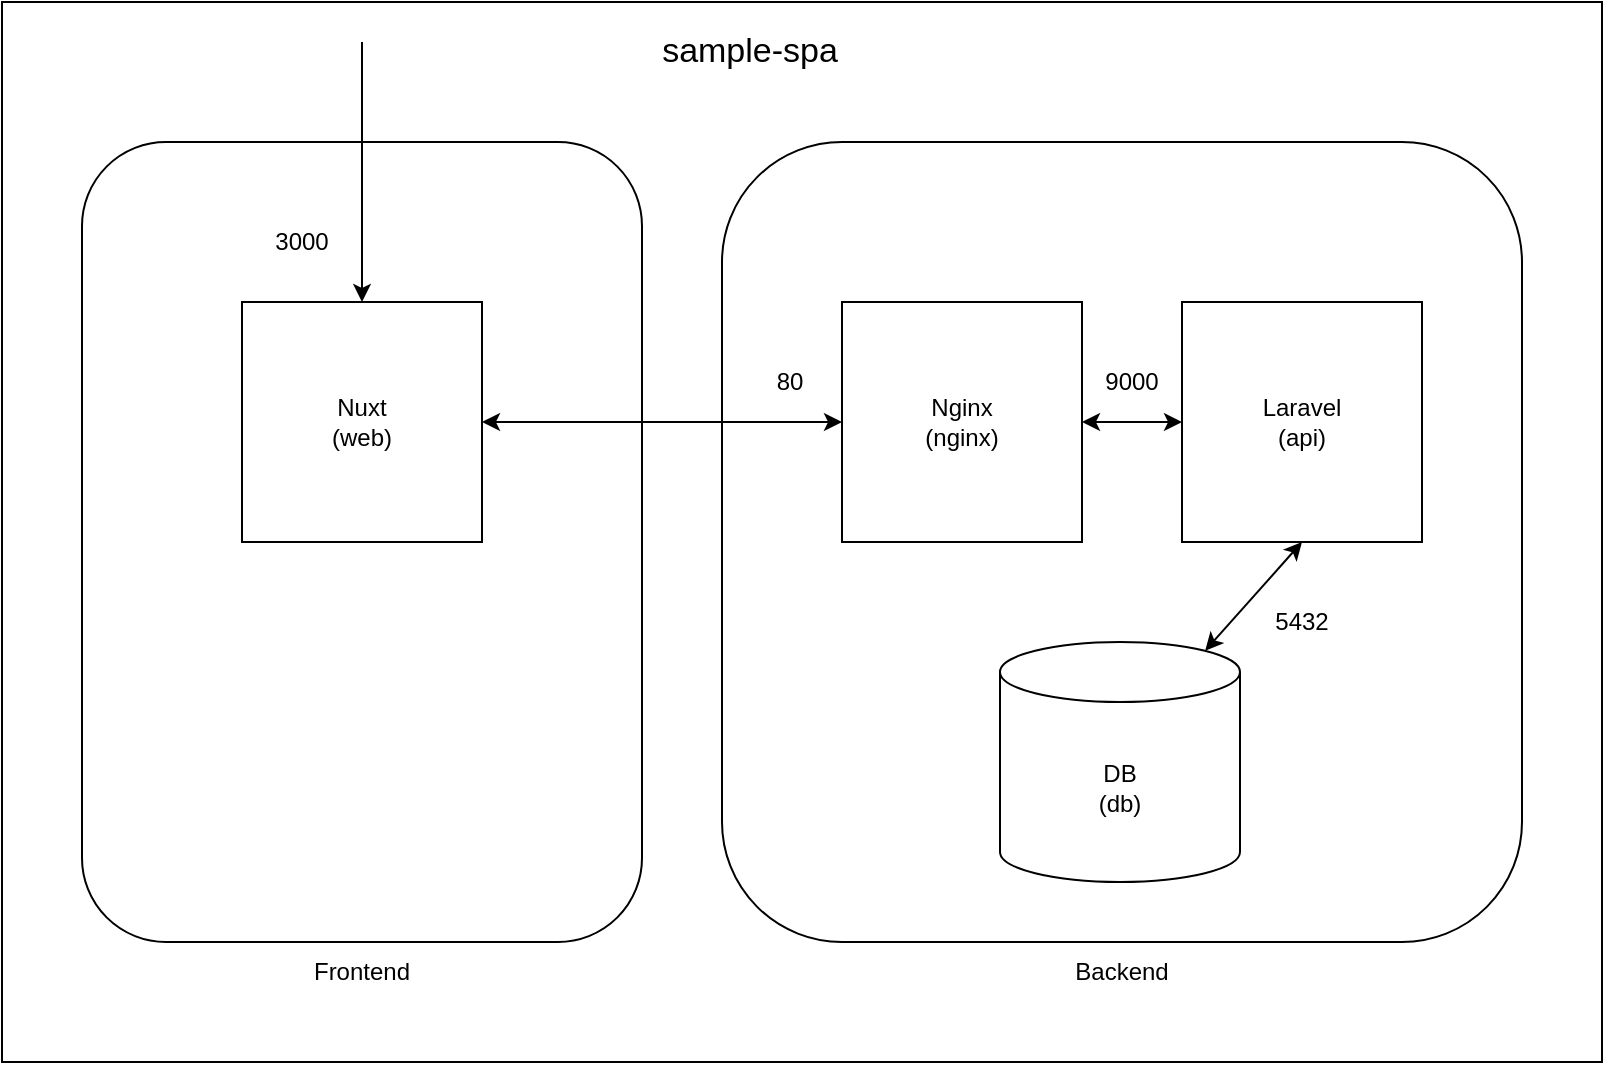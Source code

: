 <mxfile version="13.8.0" type="github">
  <diagram id="dC51po_1LfpkDQlABEKm" name="Page-1">
    <mxGraphModel dx="1554" dy="914" grid="1" gridSize="10" guides="1" tooltips="1" connect="1" arrows="1" fold="1" page="1" pageScale="1" pageWidth="827" pageHeight="1169" math="0" shadow="0">
      <root>
        <mxCell id="0" />
        <mxCell id="1" parent="0" />
        <mxCell id="I0QAku0UB8bVVIkJYyCx-20" value="" style="rounded=0;whiteSpace=wrap;html=1;" parent="1" vertex="1">
          <mxGeometry x="40" y="90" width="800" height="530" as="geometry" />
        </mxCell>
        <mxCell id="I0QAku0UB8bVVIkJYyCx-11" value="" style="rounded=1;whiteSpace=wrap;html=1;" parent="1" vertex="1">
          <mxGeometry x="400" y="160" width="400" height="400" as="geometry" />
        </mxCell>
        <mxCell id="I0QAku0UB8bVVIkJYyCx-9" value="" style="rounded=1;whiteSpace=wrap;html=1;" parent="1" vertex="1">
          <mxGeometry x="80" y="160" width="280" height="400" as="geometry" />
        </mxCell>
        <mxCell id="I0QAku0UB8bVVIkJYyCx-1" value="Nuxt&lt;br&gt;(web)" style="whiteSpace=wrap;html=1;aspect=fixed;" parent="1" vertex="1">
          <mxGeometry x="160" y="240" width="120" height="120" as="geometry" />
        </mxCell>
        <mxCell id="I0QAku0UB8bVVIkJYyCx-2" value="Nginx&lt;br&gt;(nginx)" style="whiteSpace=wrap;html=1;aspect=fixed;" parent="1" vertex="1">
          <mxGeometry x="460" y="240" width="120" height="120" as="geometry" />
        </mxCell>
        <mxCell id="I0QAku0UB8bVVIkJYyCx-3" value="DB&lt;br&gt;(db)" style="shape=cylinder3;whiteSpace=wrap;html=1;boundedLbl=1;backgroundOutline=1;size=15;" parent="1" vertex="1">
          <mxGeometry x="539" y="410" width="120" height="120" as="geometry" />
        </mxCell>
        <mxCell id="I0QAku0UB8bVVIkJYyCx-4" value="Laravel&lt;br&gt;(api)" style="whiteSpace=wrap;html=1;aspect=fixed;" parent="1" vertex="1">
          <mxGeometry x="630" y="240" width="120" height="120" as="geometry" />
        </mxCell>
        <mxCell id="I0QAku0UB8bVVIkJYyCx-7" value="" style="endArrow=classic;html=1;entryX=0.5;entryY=0;entryDx=0;entryDy=0;" parent="1" target="I0QAku0UB8bVVIkJYyCx-1" edge="1">
          <mxGeometry width="50" height="50" relative="1" as="geometry">
            <mxPoint x="220" y="110" as="sourcePoint" />
            <mxPoint x="260" y="160" as="targetPoint" />
          </mxGeometry>
        </mxCell>
        <mxCell id="I0QAku0UB8bVVIkJYyCx-8" value="3000" style="text;html=1;strokeColor=none;fillColor=none;align=center;verticalAlign=middle;whiteSpace=wrap;rounded=0;" parent="1" vertex="1">
          <mxGeometry x="170" y="200" width="40" height="20" as="geometry" />
        </mxCell>
        <mxCell id="I0QAku0UB8bVVIkJYyCx-13" value="" style="endArrow=classic;startArrow=classic;html=1;exitX=1;exitY=0.5;exitDx=0;exitDy=0;entryX=0;entryY=0.5;entryDx=0;entryDy=0;" parent="1" source="I0QAku0UB8bVVIkJYyCx-2" target="I0QAku0UB8bVVIkJYyCx-4" edge="1">
          <mxGeometry width="50" height="50" relative="1" as="geometry">
            <mxPoint x="590" y="330" as="sourcePoint" />
            <mxPoint x="640" y="280" as="targetPoint" />
          </mxGeometry>
        </mxCell>
        <mxCell id="I0QAku0UB8bVVIkJYyCx-15" value="" style="endArrow=classic;startArrow=classic;html=1;entryX=0.5;entryY=1;entryDx=0;entryDy=0;exitX=0.855;exitY=0;exitDx=0;exitDy=4.35;exitPerimeter=0;" parent="1" source="I0QAku0UB8bVVIkJYyCx-3" target="I0QAku0UB8bVVIkJYyCx-4" edge="1">
          <mxGeometry width="50" height="50" relative="1" as="geometry">
            <mxPoint x="640" y="420" as="sourcePoint" />
            <mxPoint x="680" y="360" as="targetPoint" />
          </mxGeometry>
        </mxCell>
        <mxCell id="I0QAku0UB8bVVIkJYyCx-19" value="" style="endArrow=classic;startArrow=classic;html=1;exitX=1;exitY=0.5;exitDx=0;exitDy=0;entryX=0;entryY=0.5;entryDx=0;entryDy=0;" parent="1" source="I0QAku0UB8bVVIkJYyCx-1" target="I0QAku0UB8bVVIkJYyCx-2" edge="1">
          <mxGeometry width="50" height="50" relative="1" as="geometry">
            <mxPoint x="320" y="330" as="sourcePoint" />
            <mxPoint x="370" y="280" as="targetPoint" />
          </mxGeometry>
        </mxCell>
        <mxCell id="I0QAku0UB8bVVIkJYyCx-21" value="80" style="text;html=1;strokeColor=none;fillColor=none;align=center;verticalAlign=middle;whiteSpace=wrap;rounded=0;" parent="1" vertex="1">
          <mxGeometry x="414" y="270" width="40" height="20" as="geometry" />
        </mxCell>
        <mxCell id="I0QAku0UB8bVVIkJYyCx-22" value="9000" style="text;html=1;strokeColor=none;fillColor=none;align=center;verticalAlign=middle;whiteSpace=wrap;rounded=0;" parent="1" vertex="1">
          <mxGeometry x="580" y="270" width="50" height="20" as="geometry" />
        </mxCell>
        <mxCell id="I0QAku0UB8bVVIkJYyCx-23" value="5432" style="text;html=1;strokeColor=none;fillColor=none;align=center;verticalAlign=middle;whiteSpace=wrap;rounded=0;" parent="1" vertex="1">
          <mxGeometry x="670" y="390" width="40" height="20" as="geometry" />
        </mxCell>
        <mxCell id="I0QAku0UB8bVVIkJYyCx-24" value="sample-spa" style="text;html=1;strokeColor=none;fillColor=none;align=center;verticalAlign=middle;whiteSpace=wrap;rounded=0;fontSize=17;" parent="1" vertex="1">
          <mxGeometry x="299" y="100" width="230" height="30" as="geometry" />
        </mxCell>
        <mxCell id="I0QAku0UB8bVVIkJYyCx-25" value="Frontend" style="text;html=1;strokeColor=none;fillColor=none;align=center;verticalAlign=middle;whiteSpace=wrap;rounded=0;fontSize=12;" parent="1" vertex="1">
          <mxGeometry x="200" y="565" width="40" height="20" as="geometry" />
        </mxCell>
        <mxCell id="I0QAku0UB8bVVIkJYyCx-26" value="Backend" style="text;html=1;strokeColor=none;fillColor=none;align=center;verticalAlign=middle;whiteSpace=wrap;rounded=0;fontSize=12;" parent="1" vertex="1">
          <mxGeometry x="580" y="565" width="40" height="20" as="geometry" />
        </mxCell>
      </root>
    </mxGraphModel>
  </diagram>
</mxfile>
